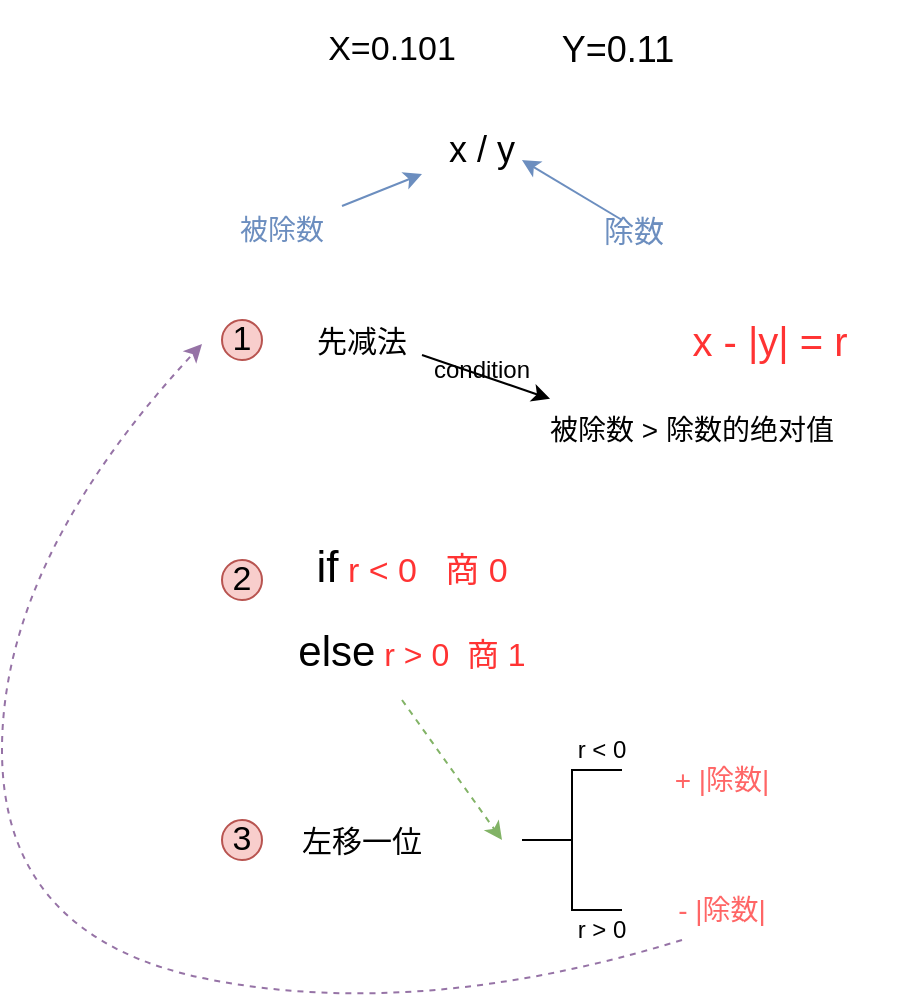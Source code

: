 <mxfile version="21.1.5" type="github">
  <diagram name="第 1 页" id="gkmG7VhInbEr2ceo7PEO">
    <mxGraphModel dx="1002" dy="573" grid="1" gridSize="10" guides="1" tooltips="1" connect="1" arrows="1" fold="1" page="1" pageScale="1" pageWidth="827" pageHeight="1169" math="0" shadow="0">
      <root>
        <mxCell id="0" />
        <mxCell id="1" parent="0" />
        <mxCell id="cOr0uvuOLXsDWpgKQ7CC-1" value="&lt;font style=&quot;font-size: 17px;&quot;&gt;X=0.101&lt;/font&gt;" style="text;html=1;strokeColor=none;fillColor=none;align=center;verticalAlign=middle;whiteSpace=wrap;rounded=0;" vertex="1" parent="1">
          <mxGeometry x="190" y="100" width="70" height="50" as="geometry" />
        </mxCell>
        <mxCell id="cOr0uvuOLXsDWpgKQ7CC-2" value="&lt;font style=&quot;font-size: 18px;&quot;&gt;Y=0.11&lt;/font&gt;" style="text;html=1;strokeColor=none;fillColor=none;align=center;verticalAlign=middle;whiteSpace=wrap;rounded=0;" vertex="1" parent="1">
          <mxGeometry x="300" y="100" width="76" height="50" as="geometry" />
        </mxCell>
        <mxCell id="cOr0uvuOLXsDWpgKQ7CC-3" value="&lt;font style=&quot;font-size: 18px;&quot;&gt;x / y&lt;/font&gt;" style="text;html=1;strokeColor=none;fillColor=none;align=center;verticalAlign=middle;whiteSpace=wrap;rounded=0;" vertex="1" parent="1">
          <mxGeometry x="240" y="160" width="60" height="30" as="geometry" />
        </mxCell>
        <mxCell id="cOr0uvuOLXsDWpgKQ7CC-4" value="" style="endArrow=classic;html=1;rounded=0;fillColor=#dae8fc;strokeColor=#ffffff;" edge="1" parent="1">
          <mxGeometry width="50" height="50" relative="1" as="geometry">
            <mxPoint x="200" y="200" as="sourcePoint" />
            <mxPoint x="250" y="180" as="targetPoint" />
          </mxGeometry>
        </mxCell>
        <mxCell id="cOr0uvuOLXsDWpgKQ7CC-5" value="" style="endArrow=classic;html=1;rounded=0;entryX=0.833;entryY=0.667;entryDx=0;entryDy=0;entryPerimeter=0;fillColor=#dae8fc;strokeColor=#6c8ebf;" edge="1" parent="1" target="cOr0uvuOLXsDWpgKQ7CC-3">
          <mxGeometry width="50" height="50" relative="1" as="geometry">
            <mxPoint x="340" y="210" as="sourcePoint" />
            <mxPoint x="440" y="260" as="targetPoint" />
          </mxGeometry>
        </mxCell>
        <mxCell id="cOr0uvuOLXsDWpgKQ7CC-6" value="&lt;font color=&quot;#6c8ebf&quot; style=&quot;font-size: 15px;&quot;&gt;除数&lt;/font&gt;" style="text;html=1;strokeColor=none;fillColor=none;align=center;verticalAlign=middle;whiteSpace=wrap;rounded=0;" vertex="1" parent="1">
          <mxGeometry x="316" y="200" width="60" height="30" as="geometry" />
        </mxCell>
        <mxCell id="cOr0uvuOLXsDWpgKQ7CC-7" value="" style="endArrow=classic;html=1;rounded=0;fillColor=#dae8fc;strokeColor=#6c8ebf;" edge="1" parent="1" source="cOr0uvuOLXsDWpgKQ7CC-10" target="cOr0uvuOLXsDWpgKQ7CC-3">
          <mxGeometry width="50" height="50" relative="1" as="geometry">
            <mxPoint x="190" y="240" as="sourcePoint" />
            <mxPoint x="260" y="220" as="targetPoint" />
            <Array as="points" />
          </mxGeometry>
        </mxCell>
        <mxCell id="cOr0uvuOLXsDWpgKQ7CC-10" value="&lt;font color=&quot;#6c8ebf&quot; style=&quot;font-size: 14px;&quot;&gt;被除数&lt;/font&gt;" style="text;html=1;strokeColor=none;fillColor=none;align=center;verticalAlign=middle;whiteSpace=wrap;rounded=0;" vertex="1" parent="1">
          <mxGeometry x="140" y="200" width="60" height="30" as="geometry" />
        </mxCell>
        <mxCell id="cOr0uvuOLXsDWpgKQ7CC-14" value="&lt;font style=&quot;font-size: 17px;&quot;&gt;1&lt;/font&gt;" style="ellipse;whiteSpace=wrap;html=1;aspect=fixed;fillColor=#f8cecc;strokeColor=#b85450;" vertex="1" parent="1">
          <mxGeometry x="140" y="260" width="20" height="20" as="geometry" />
        </mxCell>
        <mxCell id="cOr0uvuOLXsDWpgKQ7CC-16" value="&lt;font style=&quot;font-size: 17px;&quot;&gt;2&lt;/font&gt;" style="ellipse;whiteSpace=wrap;html=1;aspect=fixed;fillColor=#f8cecc;strokeColor=#b85450;" vertex="1" parent="1">
          <mxGeometry x="140" y="380" width="20" height="20" as="geometry" />
        </mxCell>
        <mxCell id="cOr0uvuOLXsDWpgKQ7CC-17" value="&lt;font style=&quot;font-size: 17px;&quot;&gt;3&lt;/font&gt;" style="ellipse;whiteSpace=wrap;html=1;aspect=fixed;fillColor=#f8cecc;strokeColor=#b85450;" vertex="1" parent="1">
          <mxGeometry x="140" y="510" width="20" height="20" as="geometry" />
        </mxCell>
        <mxCell id="cOr0uvuOLXsDWpgKQ7CC-22" value="&lt;font style=&quot;font-size: 15px;&quot;&gt;先减法&lt;/font&gt;" style="text;html=1;strokeColor=none;fillColor=none;align=center;verticalAlign=middle;whiteSpace=wrap;rounded=0;" vertex="1" parent="1">
          <mxGeometry x="180" y="255" width="60" height="30" as="geometry" />
        </mxCell>
        <mxCell id="cOr0uvuOLXsDWpgKQ7CC-23" value="&lt;font color=&quot;#ff3333&quot; style=&quot;font-size: 20px;&quot;&gt;x - |y| = r&lt;/font&gt;" style="text;html=1;strokeColor=none;fillColor=none;align=center;verticalAlign=middle;whiteSpace=wrap;rounded=0;" vertex="1" parent="1">
          <mxGeometry x="354" y="255" width="120" height="30" as="geometry" />
        </mxCell>
        <mxCell id="cOr0uvuOLXsDWpgKQ7CC-24" value="&lt;font style=&quot;font-size: 14px;&quot;&gt;被除数 &amp;gt; 除数的绝对值&lt;/font&gt;" style="text;html=1;strokeColor=none;fillColor=none;align=center;verticalAlign=middle;whiteSpace=wrap;rounded=0;" vertex="1" parent="1">
          <mxGeometry x="270" y="300" width="210" height="30" as="geometry" />
        </mxCell>
        <mxCell id="cOr0uvuOLXsDWpgKQ7CC-25" value="" style="endArrow=classic;html=1;rounded=0;entryX=0.162;entryY=-0.02;entryDx=0;entryDy=0;entryPerimeter=0;exitX=1;exitY=0.75;exitDx=0;exitDy=0;" edge="1" parent="1" source="cOr0uvuOLXsDWpgKQ7CC-22" target="cOr0uvuOLXsDWpgKQ7CC-24">
          <mxGeometry width="50" height="50" relative="1" as="geometry">
            <mxPoint x="390" y="280" as="sourcePoint" />
            <mxPoint x="440" y="230" as="targetPoint" />
          </mxGeometry>
        </mxCell>
        <mxCell id="cOr0uvuOLXsDWpgKQ7CC-26" value="condition" style="text;html=1;strokeColor=none;fillColor=none;align=center;verticalAlign=middle;whiteSpace=wrap;rounded=0;" vertex="1" parent="1">
          <mxGeometry x="240" y="270" width="60" height="30" as="geometry" />
        </mxCell>
        <mxCell id="cOr0uvuOLXsDWpgKQ7CC-27" value="&lt;p style=&quot;line-height: 150%;&quot;&gt;&lt;font style=&quot;font-size: 22px;&quot;&gt;if&lt;/font&gt;&lt;font color=&quot;#ff3333&quot; style=&quot;font-size: 17px;&quot;&gt; r &amp;lt; 0&amp;nbsp; &amp;nbsp;商 0&lt;/font&gt;&lt;br&gt;&lt;/p&gt;" style="text;html=1;strokeColor=none;fillColor=none;align=center;verticalAlign=middle;whiteSpace=wrap;rounded=0;" vertex="1" parent="1">
          <mxGeometry x="150" y="370" width="170" height="30" as="geometry" />
        </mxCell>
        <mxCell id="cOr0uvuOLXsDWpgKQ7CC-28" value="&lt;font style=&quot;font-size: 21px;&quot;&gt;else&lt;/font&gt;&lt;font color=&quot;#ff3333&quot; style=&quot;font-size: 16px;&quot;&gt; r &amp;gt; 0&amp;nbsp; 商 1&lt;/font&gt;" style="text;html=1;strokeColor=none;fillColor=none;align=center;verticalAlign=middle;whiteSpace=wrap;rounded=0;" vertex="1" parent="1">
          <mxGeometry x="130" y="410" width="210" height="30" as="geometry" />
        </mxCell>
        <mxCell id="cOr0uvuOLXsDWpgKQ7CC-31" value="&lt;font style=&quot;font-size: 15px;&quot;&gt;左移一位&lt;/font&gt;" style="text;html=1;strokeColor=none;fillColor=none;align=center;verticalAlign=middle;whiteSpace=wrap;rounded=0;" vertex="1" parent="1">
          <mxGeometry x="170" y="505" width="80" height="30" as="geometry" />
        </mxCell>
        <mxCell id="cOr0uvuOLXsDWpgKQ7CC-34" value="" style="strokeWidth=1;html=1;shape=mxgraph.flowchart.annotation_2;align=left;labelPosition=right;pointerEvents=1;" vertex="1" parent="1">
          <mxGeometry x="290" y="485" width="50" height="70" as="geometry" />
        </mxCell>
        <mxCell id="cOr0uvuOLXsDWpgKQ7CC-35" value="" style="endArrow=classic;html=1;rounded=0;dashed=1;fillColor=#d5e8d4;strokeColor=#82b366;" edge="1" parent="1">
          <mxGeometry width="50" height="50" relative="1" as="geometry">
            <mxPoint x="230" y="450" as="sourcePoint" />
            <mxPoint x="280" y="520" as="targetPoint" />
          </mxGeometry>
        </mxCell>
        <mxCell id="cOr0uvuOLXsDWpgKQ7CC-36" value="r &amp;lt; 0" style="text;html=1;strokeColor=none;fillColor=none;align=center;verticalAlign=middle;whiteSpace=wrap;rounded=0;" vertex="1" parent="1">
          <mxGeometry x="300" y="460" width="60" height="30" as="geometry" />
        </mxCell>
        <mxCell id="cOr0uvuOLXsDWpgKQ7CC-37" value="r &amp;gt; 0" style="text;html=1;strokeColor=none;fillColor=none;align=center;verticalAlign=middle;whiteSpace=wrap;rounded=0;" vertex="1" parent="1">
          <mxGeometry x="300" y="550" width="60" height="30" as="geometry" />
        </mxCell>
        <mxCell id="cOr0uvuOLXsDWpgKQ7CC-38" value="&lt;font color=&quot;#ff6666&quot; style=&quot;font-size: 14px;&quot;&gt;+ |除数|&lt;/font&gt;" style="text;html=1;strokeColor=none;fillColor=none;align=center;verticalAlign=middle;whiteSpace=wrap;rounded=0;" vertex="1" parent="1">
          <mxGeometry x="360" y="475" width="60" height="30" as="geometry" />
        </mxCell>
        <mxCell id="cOr0uvuOLXsDWpgKQ7CC-39" value="&lt;font color=&quot;#ff6666&quot; style=&quot;font-size: 14px;&quot;&gt;- |除数|&lt;/font&gt;" style="text;html=1;strokeColor=none;fillColor=none;align=center;verticalAlign=middle;whiteSpace=wrap;rounded=0;" vertex="1" parent="1">
          <mxGeometry x="360" y="540" width="60" height="30" as="geometry" />
        </mxCell>
        <mxCell id="cOr0uvuOLXsDWpgKQ7CC-41" value="" style="curved=1;endArrow=classic;html=1;rounded=0;dashed=1;fillColor=#e1d5e7;strokeColor=#9673a6;" edge="1" parent="1">
          <mxGeometry width="50" height="50" relative="1" as="geometry">
            <mxPoint x="370" y="570" as="sourcePoint" />
            <mxPoint x="130" y="272" as="targetPoint" />
            <Array as="points">
              <mxPoint x="240" y="610" />
              <mxPoint x="30" y="570" />
              <mxPoint x="30" y="380" />
            </Array>
          </mxGeometry>
        </mxCell>
      </root>
    </mxGraphModel>
  </diagram>
</mxfile>
